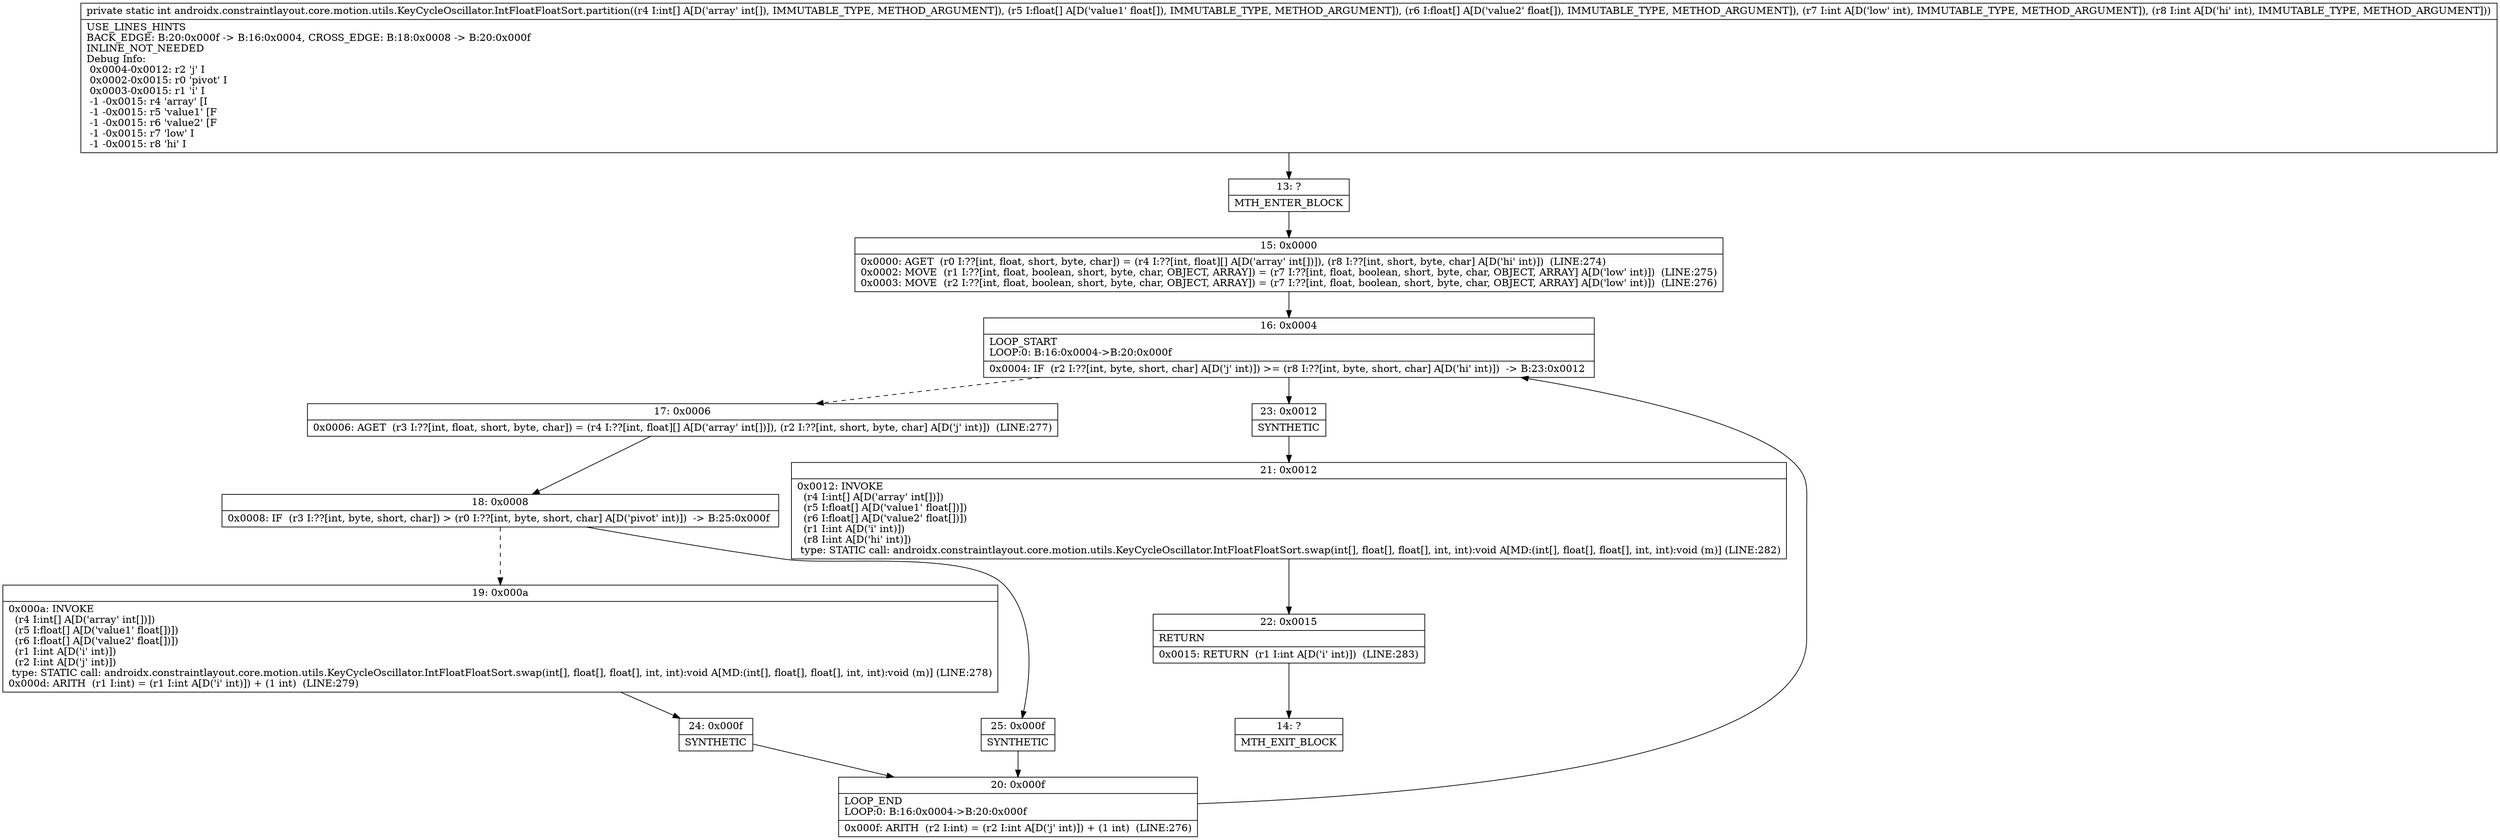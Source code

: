 digraph "CFG forandroidx.constraintlayout.core.motion.utils.KeyCycleOscillator.IntFloatFloatSort.partition([I[F[FII)I" {
Node_13 [shape=record,label="{13\:\ ?|MTH_ENTER_BLOCK\l}"];
Node_15 [shape=record,label="{15\:\ 0x0000|0x0000: AGET  (r0 I:??[int, float, short, byte, char]) = (r4 I:??[int, float][] A[D('array' int[])]), (r8 I:??[int, short, byte, char] A[D('hi' int)])  (LINE:274)\l0x0002: MOVE  (r1 I:??[int, float, boolean, short, byte, char, OBJECT, ARRAY]) = (r7 I:??[int, float, boolean, short, byte, char, OBJECT, ARRAY] A[D('low' int)])  (LINE:275)\l0x0003: MOVE  (r2 I:??[int, float, boolean, short, byte, char, OBJECT, ARRAY]) = (r7 I:??[int, float, boolean, short, byte, char, OBJECT, ARRAY] A[D('low' int)])  (LINE:276)\l}"];
Node_16 [shape=record,label="{16\:\ 0x0004|LOOP_START\lLOOP:0: B:16:0x0004\-\>B:20:0x000f\l|0x0004: IF  (r2 I:??[int, byte, short, char] A[D('j' int)]) \>= (r8 I:??[int, byte, short, char] A[D('hi' int)])  \-\> B:23:0x0012 \l}"];
Node_17 [shape=record,label="{17\:\ 0x0006|0x0006: AGET  (r3 I:??[int, float, short, byte, char]) = (r4 I:??[int, float][] A[D('array' int[])]), (r2 I:??[int, short, byte, char] A[D('j' int)])  (LINE:277)\l}"];
Node_18 [shape=record,label="{18\:\ 0x0008|0x0008: IF  (r3 I:??[int, byte, short, char]) \> (r0 I:??[int, byte, short, char] A[D('pivot' int)])  \-\> B:25:0x000f \l}"];
Node_19 [shape=record,label="{19\:\ 0x000a|0x000a: INVOKE  \l  (r4 I:int[] A[D('array' int[])])\l  (r5 I:float[] A[D('value1' float[])])\l  (r6 I:float[] A[D('value2' float[])])\l  (r1 I:int A[D('i' int)])\l  (r2 I:int A[D('j' int)])\l type: STATIC call: androidx.constraintlayout.core.motion.utils.KeyCycleOscillator.IntFloatFloatSort.swap(int[], float[], float[], int, int):void A[MD:(int[], float[], float[], int, int):void (m)] (LINE:278)\l0x000d: ARITH  (r1 I:int) = (r1 I:int A[D('i' int)]) + (1 int)  (LINE:279)\l}"];
Node_24 [shape=record,label="{24\:\ 0x000f|SYNTHETIC\l}"];
Node_20 [shape=record,label="{20\:\ 0x000f|LOOP_END\lLOOP:0: B:16:0x0004\-\>B:20:0x000f\l|0x000f: ARITH  (r2 I:int) = (r2 I:int A[D('j' int)]) + (1 int)  (LINE:276)\l}"];
Node_25 [shape=record,label="{25\:\ 0x000f|SYNTHETIC\l}"];
Node_23 [shape=record,label="{23\:\ 0x0012|SYNTHETIC\l}"];
Node_21 [shape=record,label="{21\:\ 0x0012|0x0012: INVOKE  \l  (r4 I:int[] A[D('array' int[])])\l  (r5 I:float[] A[D('value1' float[])])\l  (r6 I:float[] A[D('value2' float[])])\l  (r1 I:int A[D('i' int)])\l  (r8 I:int A[D('hi' int)])\l type: STATIC call: androidx.constraintlayout.core.motion.utils.KeyCycleOscillator.IntFloatFloatSort.swap(int[], float[], float[], int, int):void A[MD:(int[], float[], float[], int, int):void (m)] (LINE:282)\l}"];
Node_22 [shape=record,label="{22\:\ 0x0015|RETURN\l|0x0015: RETURN  (r1 I:int A[D('i' int)])  (LINE:283)\l}"];
Node_14 [shape=record,label="{14\:\ ?|MTH_EXIT_BLOCK\l}"];
MethodNode[shape=record,label="{private static int androidx.constraintlayout.core.motion.utils.KeyCycleOscillator.IntFloatFloatSort.partition((r4 I:int[] A[D('array' int[]), IMMUTABLE_TYPE, METHOD_ARGUMENT]), (r5 I:float[] A[D('value1' float[]), IMMUTABLE_TYPE, METHOD_ARGUMENT]), (r6 I:float[] A[D('value2' float[]), IMMUTABLE_TYPE, METHOD_ARGUMENT]), (r7 I:int A[D('low' int), IMMUTABLE_TYPE, METHOD_ARGUMENT]), (r8 I:int A[D('hi' int), IMMUTABLE_TYPE, METHOD_ARGUMENT]))  | USE_LINES_HINTS\lBACK_EDGE: B:20:0x000f \-\> B:16:0x0004, CROSS_EDGE: B:18:0x0008 \-\> B:20:0x000f\lINLINE_NOT_NEEDED\lDebug Info:\l  0x0004\-0x0012: r2 'j' I\l  0x0002\-0x0015: r0 'pivot' I\l  0x0003\-0x0015: r1 'i' I\l  \-1 \-0x0015: r4 'array' [I\l  \-1 \-0x0015: r5 'value1' [F\l  \-1 \-0x0015: r6 'value2' [F\l  \-1 \-0x0015: r7 'low' I\l  \-1 \-0x0015: r8 'hi' I\l}"];
MethodNode -> Node_13;Node_13 -> Node_15;
Node_15 -> Node_16;
Node_16 -> Node_17[style=dashed];
Node_16 -> Node_23;
Node_17 -> Node_18;
Node_18 -> Node_19[style=dashed];
Node_18 -> Node_25;
Node_19 -> Node_24;
Node_24 -> Node_20;
Node_20 -> Node_16;
Node_25 -> Node_20;
Node_23 -> Node_21;
Node_21 -> Node_22;
Node_22 -> Node_14;
}

